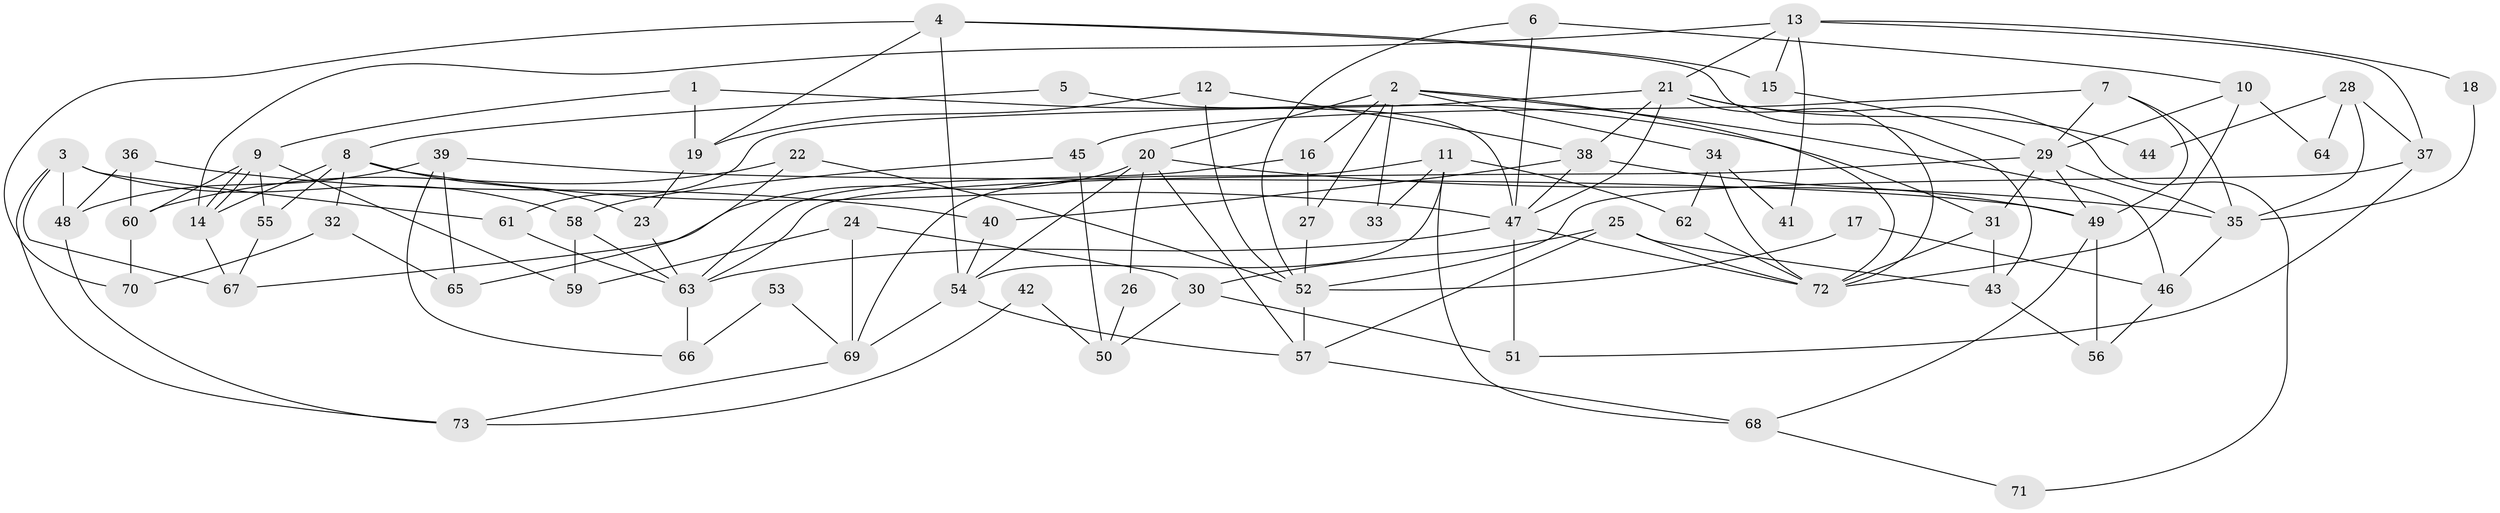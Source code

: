 // Generated by graph-tools (version 1.1) at 2025/02/03/09/25 03:02:14]
// undirected, 73 vertices, 146 edges
graph export_dot {
graph [start="1"]
  node [color=gray90,style=filled];
  1;
  2;
  3;
  4;
  5;
  6;
  7;
  8;
  9;
  10;
  11;
  12;
  13;
  14;
  15;
  16;
  17;
  18;
  19;
  20;
  21;
  22;
  23;
  24;
  25;
  26;
  27;
  28;
  29;
  30;
  31;
  32;
  33;
  34;
  35;
  36;
  37;
  38;
  39;
  40;
  41;
  42;
  43;
  44;
  45;
  46;
  47;
  48;
  49;
  50;
  51;
  52;
  53;
  54;
  55;
  56;
  57;
  58;
  59;
  60;
  61;
  62;
  63;
  64;
  65;
  66;
  67;
  68;
  69;
  70;
  71;
  72;
  73;
  1 -- 19;
  1 -- 31;
  1 -- 9;
  2 -- 72;
  2 -- 27;
  2 -- 16;
  2 -- 20;
  2 -- 33;
  2 -- 34;
  2 -- 46;
  3 -- 67;
  3 -- 73;
  3 -- 48;
  3 -- 58;
  3 -- 61;
  4 -- 15;
  4 -- 54;
  4 -- 19;
  4 -- 43;
  4 -- 70;
  5 -- 47;
  5 -- 8;
  6 -- 10;
  6 -- 47;
  6 -- 52;
  7 -- 49;
  7 -- 35;
  7 -- 29;
  7 -- 45;
  8 -- 14;
  8 -- 23;
  8 -- 32;
  8 -- 47;
  8 -- 55;
  9 -- 14;
  9 -- 14;
  9 -- 55;
  9 -- 59;
  9 -- 60;
  10 -- 29;
  10 -- 72;
  10 -- 64;
  11 -- 62;
  11 -- 68;
  11 -- 33;
  11 -- 54;
  11 -- 69;
  12 -- 38;
  12 -- 52;
  12 -- 19;
  13 -- 21;
  13 -- 14;
  13 -- 15;
  13 -- 18;
  13 -- 37;
  13 -- 41;
  14 -- 67;
  15 -- 29;
  16 -- 63;
  16 -- 27;
  17 -- 52;
  17 -- 46;
  18 -- 35;
  19 -- 23;
  20 -- 54;
  20 -- 26;
  20 -- 35;
  20 -- 57;
  20 -- 67;
  21 -- 47;
  21 -- 61;
  21 -- 38;
  21 -- 44;
  21 -- 71;
  21 -- 72;
  22 -- 52;
  22 -- 60;
  22 -- 65;
  23 -- 63;
  24 -- 69;
  24 -- 30;
  24 -- 59;
  25 -- 43;
  25 -- 72;
  25 -- 30;
  25 -- 57;
  26 -- 50;
  27 -- 52;
  28 -- 35;
  28 -- 37;
  28 -- 44;
  28 -- 64;
  29 -- 35;
  29 -- 31;
  29 -- 49;
  29 -- 63;
  30 -- 51;
  30 -- 50;
  31 -- 72;
  31 -- 43;
  32 -- 70;
  32 -- 65;
  34 -- 72;
  34 -- 41;
  34 -- 62;
  35 -- 46;
  36 -- 48;
  36 -- 40;
  36 -- 60;
  37 -- 52;
  37 -- 51;
  38 -- 47;
  38 -- 40;
  38 -- 49;
  39 -- 49;
  39 -- 65;
  39 -- 48;
  39 -- 66;
  40 -- 54;
  42 -- 73;
  42 -- 50;
  43 -- 56;
  45 -- 58;
  45 -- 50;
  46 -- 56;
  47 -- 63;
  47 -- 51;
  47 -- 72;
  48 -- 73;
  49 -- 56;
  49 -- 68;
  52 -- 57;
  53 -- 66;
  53 -- 69;
  54 -- 57;
  54 -- 69;
  55 -- 67;
  57 -- 68;
  58 -- 59;
  58 -- 63;
  60 -- 70;
  61 -- 63;
  62 -- 72;
  63 -- 66;
  68 -- 71;
  69 -- 73;
}
